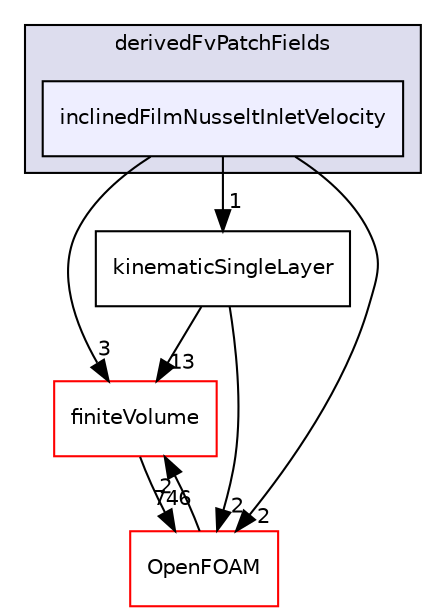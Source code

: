 digraph "src/regionModels/surfaceFilmModels/derivedFvPatchFields/inclinedFilmNusseltInletVelocity" {
  bgcolor=transparent;
  compound=true
  node [ fontsize="10", fontname="Helvetica"];
  edge [ labelfontsize="10", labelfontname="Helvetica"];
  subgraph clusterdir_14c53c78ec2b5d882a56315f8bf4c443 {
    graph [ bgcolor="#ddddee", pencolor="black", label="derivedFvPatchFields" fontname="Helvetica", fontsize="10", URL="dir_14c53c78ec2b5d882a56315f8bf4c443.html"]
  dir_f85b0998d10481a4c6e046d62ec5bbc1 [shape=box, label="inclinedFilmNusseltInletVelocity", style="filled", fillcolor="#eeeeff", pencolor="black", URL="dir_f85b0998d10481a4c6e046d62ec5bbc1.html"];
  }
  dir_9bd15774b555cf7259a6fa18f99fe99b [shape=box label="finiteVolume" color="red" URL="dir_9bd15774b555cf7259a6fa18f99fe99b.html"];
  dir_1c60e658c3548753b29433c6c9718fd3 [shape=box label="kinematicSingleLayer" URL="dir_1c60e658c3548753b29433c6c9718fd3.html"];
  dir_c5473ff19b20e6ec4dfe5c310b3778a8 [shape=box label="OpenFOAM" color="red" URL="dir_c5473ff19b20e6ec4dfe5c310b3778a8.html"];
  dir_9bd15774b555cf7259a6fa18f99fe99b->dir_c5473ff19b20e6ec4dfe5c310b3778a8 [headlabel="746", labeldistance=1.5 headhref="dir_000898_001898.html"];
  dir_1c60e658c3548753b29433c6c9718fd3->dir_9bd15774b555cf7259a6fa18f99fe99b [headlabel="13", labeldistance=1.5 headhref="dir_002569_000898.html"];
  dir_1c60e658c3548753b29433c6c9718fd3->dir_c5473ff19b20e6ec4dfe5c310b3778a8 [headlabel="2", labeldistance=1.5 headhref="dir_002569_001898.html"];
  dir_f85b0998d10481a4c6e046d62ec5bbc1->dir_9bd15774b555cf7259a6fa18f99fe99b [headlabel="3", labeldistance=1.5 headhref="dir_002565_000898.html"];
  dir_f85b0998d10481a4c6e046d62ec5bbc1->dir_1c60e658c3548753b29433c6c9718fd3 [headlabel="1", labeldistance=1.5 headhref="dir_002565_002569.html"];
  dir_f85b0998d10481a4c6e046d62ec5bbc1->dir_c5473ff19b20e6ec4dfe5c310b3778a8 [headlabel="2", labeldistance=1.5 headhref="dir_002565_001898.html"];
  dir_c5473ff19b20e6ec4dfe5c310b3778a8->dir_9bd15774b555cf7259a6fa18f99fe99b [headlabel="2", labeldistance=1.5 headhref="dir_001898_000898.html"];
}
